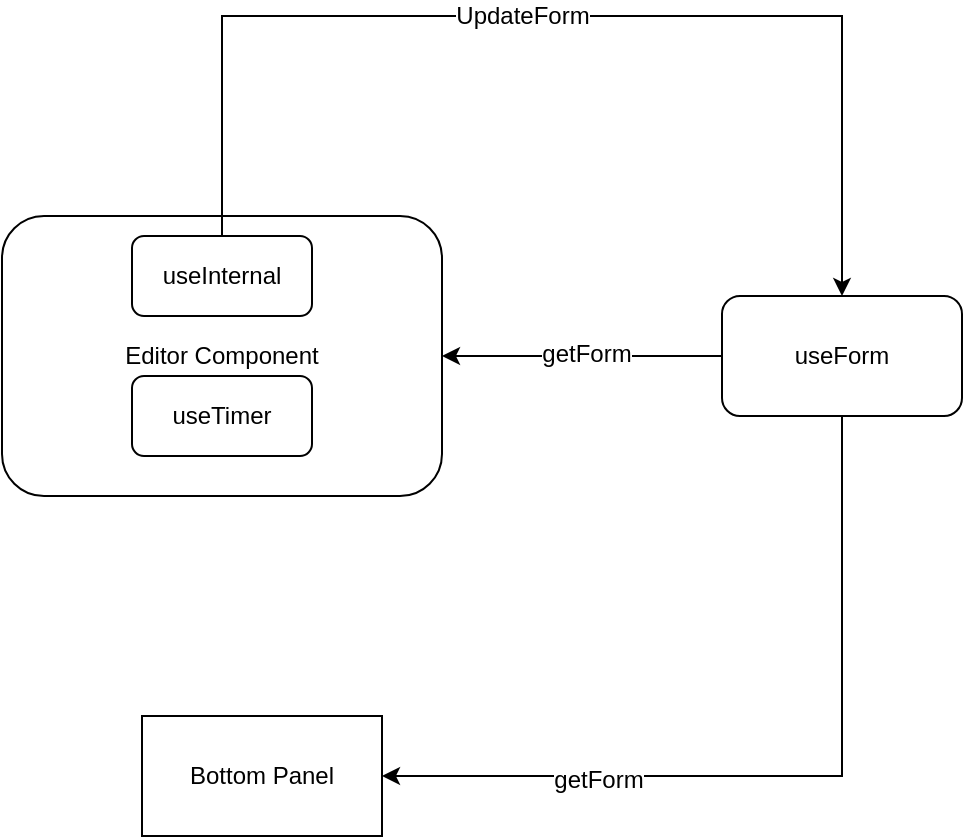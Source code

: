 <mxfile pages="1" version="11.2.5" type="device"><diagram id="_N2hMTN1E8AxgbBM3Eds" name="Page-1"><mxGraphModel dx="910" dy="793" grid="1" gridSize="10" guides="1" tooltips="1" connect="1" arrows="1" fold="1" page="1" pageScale="1" pageWidth="850" pageHeight="1100" math="0" shadow="0"><root><mxCell id="0"/><mxCell id="1" parent="0"/><mxCell id="hkPrtiB9kj-SzGSRMsbC-2" value="Editor Component" style="rounded=1;whiteSpace=wrap;html=1;" parent="1" vertex="1"><mxGeometry x="240" y="530" width="220" height="140" as="geometry"/></mxCell><mxCell id="hkPrtiB9kj-SzGSRMsbC-4" style="edgeStyle=orthogonalEdgeStyle;rounded=0;orthogonalLoop=1;jettySize=auto;html=1;" parent="1" source="hkPrtiB9kj-SzGSRMsbC-3" target="hkPrtiB9kj-SzGSRMsbC-2" edge="1"><mxGeometry relative="1" as="geometry"/></mxCell><mxCell id="hkPrtiB9kj-SzGSRMsbC-7" value="getForm" style="text;html=1;resizable=0;points=[];align=center;verticalAlign=middle;labelBackgroundColor=#ffffff;" parent="hkPrtiB9kj-SzGSRMsbC-4" vertex="1" connectable="0"><mxGeometry x="-0.029" y="-1" relative="1" as="geometry"><mxPoint as="offset"/></mxGeometry></mxCell><mxCell id="9tnfXJkl5dmdwQIOH4Y9-2" style="edgeStyle=orthogonalEdgeStyle;rounded=0;orthogonalLoop=1;jettySize=auto;html=1;entryX=1;entryY=0.5;entryDx=0;entryDy=0;" edge="1" parent="1" source="hkPrtiB9kj-SzGSRMsbC-3" target="9tnfXJkl5dmdwQIOH4Y9-1"><mxGeometry relative="1" as="geometry"><Array as="points"><mxPoint x="660" y="810"/></Array></mxGeometry></mxCell><mxCell id="9tnfXJkl5dmdwQIOH4Y9-3" value="getForm" style="text;html=1;resizable=0;points=[];align=center;verticalAlign=middle;labelBackgroundColor=#ffffff;" vertex="1" connectable="0" parent="9tnfXJkl5dmdwQIOH4Y9-2"><mxGeometry x="0.473" y="2" relative="1" as="geometry"><mxPoint as="offset"/></mxGeometry></mxCell><mxCell id="hkPrtiB9kj-SzGSRMsbC-3" value="useForm" style="rounded=1;whiteSpace=wrap;html=1;" parent="1" vertex="1"><mxGeometry x="600" y="570" width="120" height="60" as="geometry"/></mxCell><mxCell id="hkPrtiB9kj-SzGSRMsbC-1" value="useInternal" style="rounded=1;whiteSpace=wrap;html=1;" parent="1" vertex="1"><mxGeometry x="305" y="540" width="90" height="40" as="geometry"/></mxCell><mxCell id="hkPrtiB9kj-SzGSRMsbC-8" style="edgeStyle=orthogonalEdgeStyle;rounded=0;orthogonalLoop=1;jettySize=auto;html=1;entryX=0.5;entryY=0;entryDx=0;entryDy=0;" parent="1" source="hkPrtiB9kj-SzGSRMsbC-1" target="hkPrtiB9kj-SzGSRMsbC-3" edge="1"><mxGeometry relative="1" as="geometry"><Array as="points"><mxPoint x="350" y="430"/><mxPoint x="660" y="430"/></Array></mxGeometry></mxCell><mxCell id="hkPrtiB9kj-SzGSRMsbC-9" value="UpdateForm" style="text;html=1;resizable=0;points=[];align=center;verticalAlign=middle;labelBackgroundColor=#ffffff;" parent="hkPrtiB9kj-SzGSRMsbC-8" vertex="1" connectable="0"><mxGeometry x="-0.176" y="-2" relative="1" as="geometry"><mxPoint x="29" y="-2" as="offset"/></mxGeometry></mxCell><mxCell id="hkPrtiB9kj-SzGSRMsbC-11" value="useTimer" style="rounded=1;whiteSpace=wrap;html=1;" parent="1" vertex="1"><mxGeometry x="305" y="610" width="90" height="40" as="geometry"/></mxCell><mxCell id="9tnfXJkl5dmdwQIOH4Y9-1" value="Bottom Panel" style="rounded=0;whiteSpace=wrap;html=1;" vertex="1" parent="1"><mxGeometry x="310" y="780" width="120" height="60" as="geometry"/></mxCell></root></mxGraphModel></diagram></mxfile>